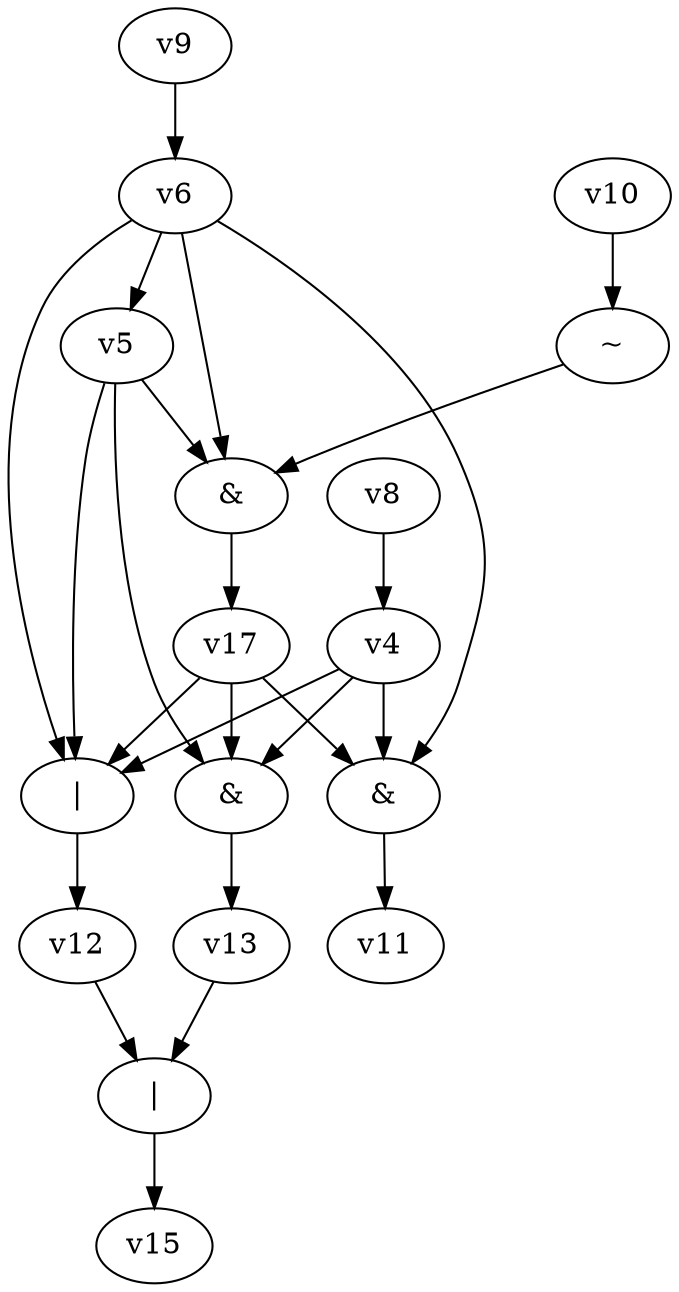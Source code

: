 digraph G { 
v0 [label="&"]; 
v1 [label="|"]; 
v2 [label="&"]; 
v7 [label="~"]; 
v14 [label="|"]; 
v16 [label="&"]; 
v0 -> v11;
v1 -> v12 -> v14 -> v15;
v2 -> v13 -> v14;
v4 -> v0;
v4 -> v1;
v4 -> v2;
v5 -> v1;
v5 -> v2;
v5 -> v16 -> v17;
v6 -> v0;
v6 -> v1;
v6 -> v5;
v6 -> v16;
v7 -> v16;
v8 -> v4;
v9 -> v6;
v10 -> v7;
v17 -> v0;
v17 -> v1;
v17 -> v2;
}